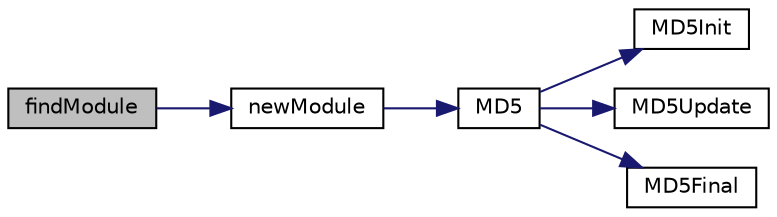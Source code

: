 digraph "findModule"
{
  edge [fontname="Helvetica",fontsize="10",labelfontname="Helvetica",labelfontsize="10"];
  node [fontname="Helvetica",fontsize="10",shape=record];
  rankdir="LR";
  Node1 [label="findModule",height=0.2,width=0.4,color="black", fillcolor="grey75", style="filled", fontcolor="black"];
  Node1 -> Node2 [color="midnightblue",fontsize="10",style="solid"];
  Node2 [label="newModule",height=0.2,width=0.4,color="black", fillcolor="white", style="filled",URL="$modulos_8c.html#a657a11252bee2a30b2e2f4e355badb3c"];
  Node2 -> Node3 [color="midnightblue",fontsize="10",style="solid"];
  Node3 [label="MD5",height=0.2,width=0.4,color="black", fillcolor="white", style="filled",URL="$md5_8c.html#aa75a1419e565ea619428681420b59179"];
  Node3 -> Node4 [color="midnightblue",fontsize="10",style="solid"];
  Node4 [label="MD5Init",height=0.2,width=0.4,color="black", fillcolor="white", style="filled",URL="$md5_8c.html#acd7a26c7e6acb681ee336bfbc86e72bf"];
  Node3 -> Node5 [color="midnightblue",fontsize="10",style="solid"];
  Node5 [label="MD5Update",height=0.2,width=0.4,color="black", fillcolor="white", style="filled",URL="$md5_8c.html#aaa4f37af92ea5ca0e1281749421d4723"];
  Node3 -> Node6 [color="midnightblue",fontsize="10",style="solid"];
  Node6 [label="MD5Final",height=0.2,width=0.4,color="black", fillcolor="white", style="filled",URL="$md5_8c.html#afdf5d50df301891446e41c45eda5904d"];
}
